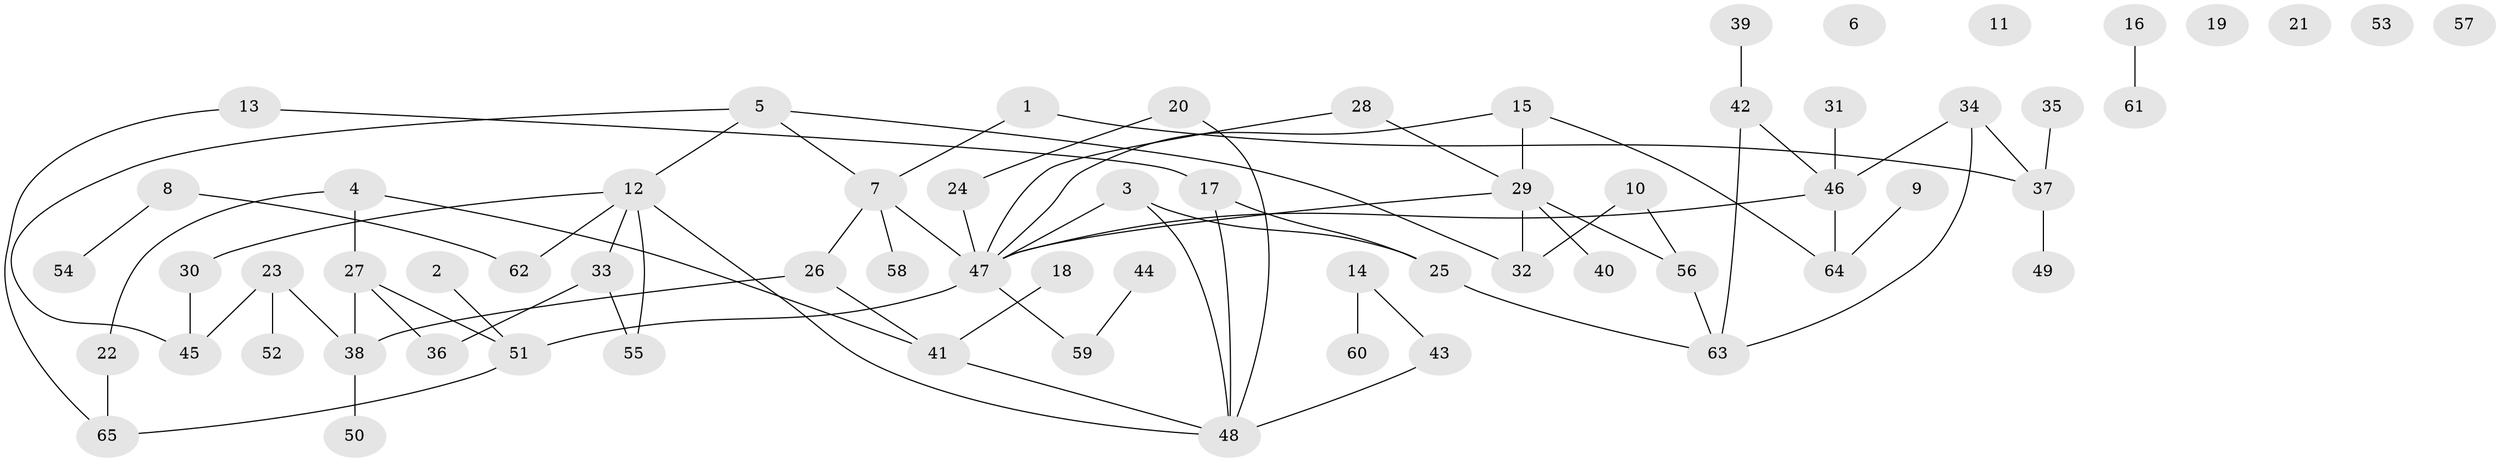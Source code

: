 // Generated by graph-tools (version 1.1) at 2025/33/03/09/25 02:33:34]
// undirected, 65 vertices, 78 edges
graph export_dot {
graph [start="1"]
  node [color=gray90,style=filled];
  1;
  2;
  3;
  4;
  5;
  6;
  7;
  8;
  9;
  10;
  11;
  12;
  13;
  14;
  15;
  16;
  17;
  18;
  19;
  20;
  21;
  22;
  23;
  24;
  25;
  26;
  27;
  28;
  29;
  30;
  31;
  32;
  33;
  34;
  35;
  36;
  37;
  38;
  39;
  40;
  41;
  42;
  43;
  44;
  45;
  46;
  47;
  48;
  49;
  50;
  51;
  52;
  53;
  54;
  55;
  56;
  57;
  58;
  59;
  60;
  61;
  62;
  63;
  64;
  65;
  1 -- 7;
  1 -- 37;
  2 -- 51;
  3 -- 25;
  3 -- 47;
  3 -- 48;
  4 -- 22;
  4 -- 27;
  4 -- 41;
  5 -- 7;
  5 -- 12;
  5 -- 32;
  5 -- 45;
  7 -- 26;
  7 -- 47;
  7 -- 58;
  8 -- 54;
  8 -- 62;
  9 -- 64;
  10 -- 32;
  10 -- 56;
  12 -- 30;
  12 -- 33;
  12 -- 48;
  12 -- 55;
  12 -- 62;
  13 -- 17;
  13 -- 65;
  14 -- 43;
  14 -- 60;
  15 -- 29;
  15 -- 47;
  15 -- 64;
  16 -- 61;
  17 -- 25;
  17 -- 48;
  18 -- 41;
  20 -- 24;
  20 -- 48;
  22 -- 65;
  23 -- 38;
  23 -- 45;
  23 -- 52;
  24 -- 47;
  25 -- 63;
  26 -- 38;
  26 -- 41;
  27 -- 36;
  27 -- 38;
  27 -- 51;
  28 -- 29;
  28 -- 47;
  29 -- 32;
  29 -- 40;
  29 -- 47;
  29 -- 56;
  30 -- 45;
  31 -- 46;
  33 -- 36;
  33 -- 55;
  34 -- 37;
  34 -- 46;
  34 -- 63;
  35 -- 37;
  37 -- 49;
  38 -- 50;
  39 -- 42;
  41 -- 48;
  42 -- 46;
  42 -- 63;
  43 -- 48;
  44 -- 59;
  46 -- 47;
  46 -- 64;
  47 -- 51;
  47 -- 59;
  51 -- 65;
  56 -- 63;
}
